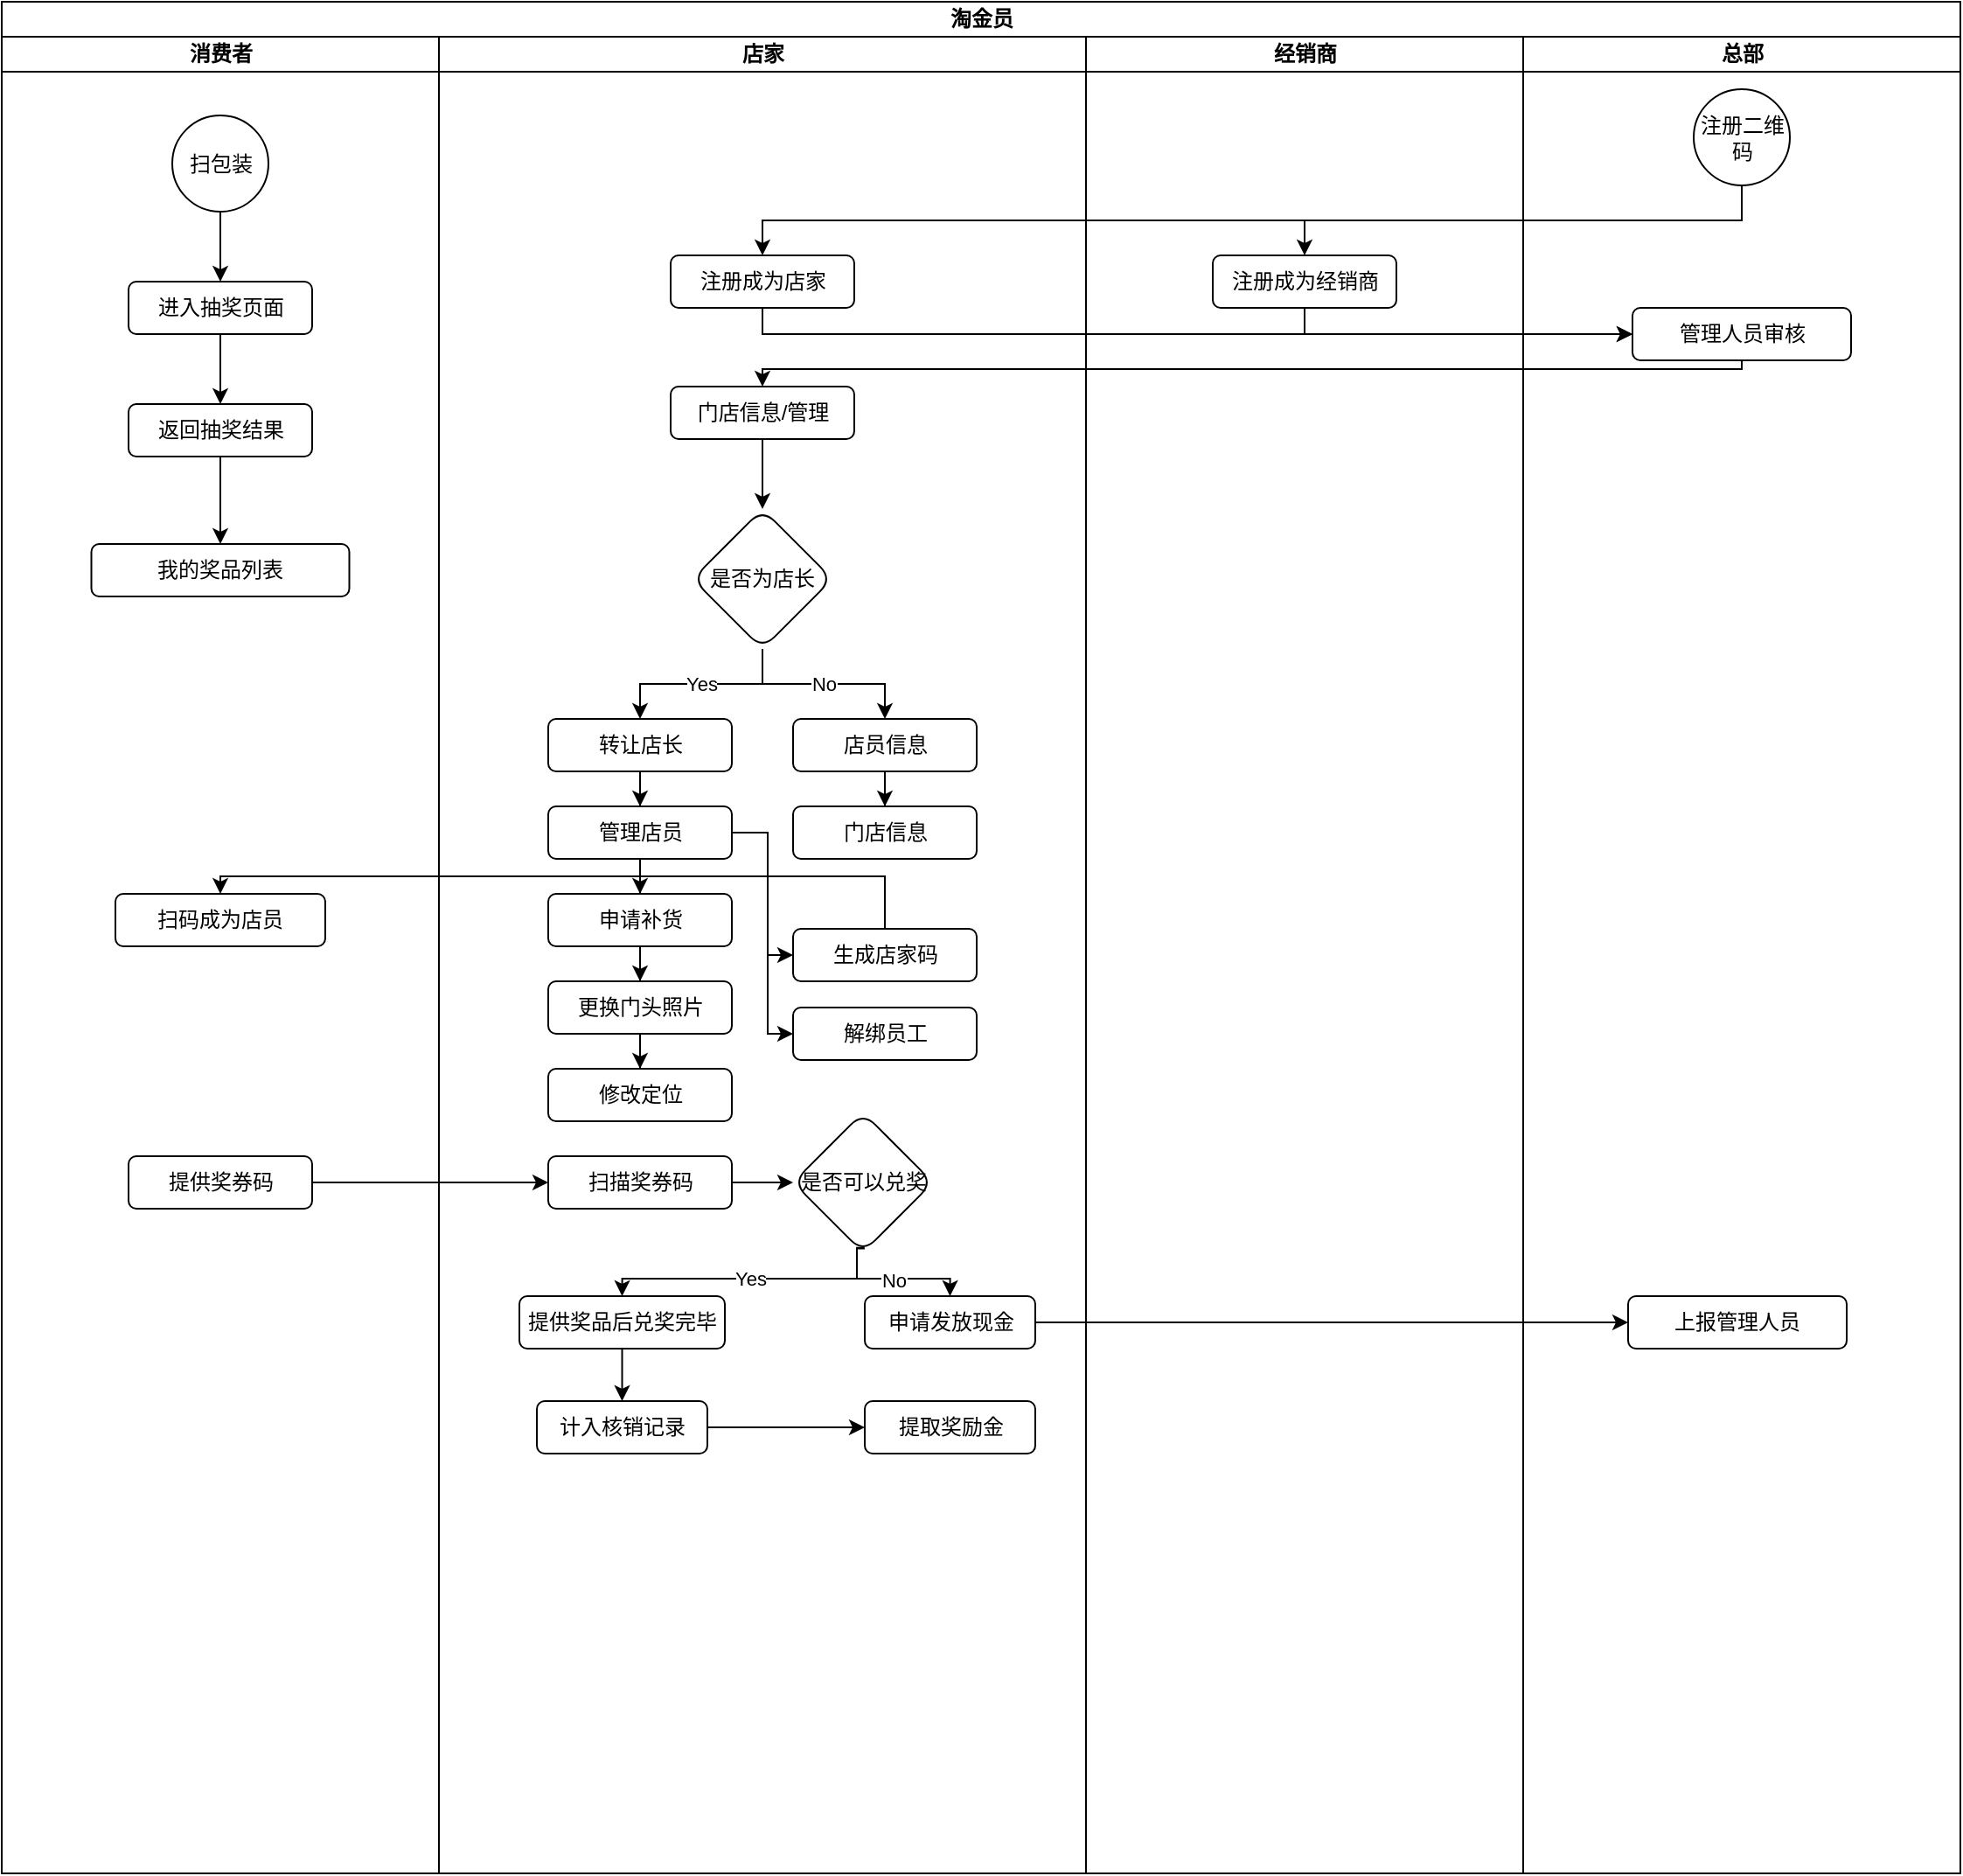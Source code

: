 <mxfile version="21.5.1" type="github">
  <diagram name="第 1 页" id="U_sjuf_lWmJBDMzV499A">
    <mxGraphModel dx="1756" dy="1619" grid="1" gridSize="10" guides="1" tooltips="1" connect="1" arrows="1" fold="1" page="1" pageScale="1" pageWidth="827" pageHeight="1169" math="0" shadow="0">
      <root>
        <mxCell id="0" />
        <mxCell id="1" parent="0" />
        <mxCell id="Er62Z0cQib9WhrHs04Ta-1" value="淘金员" style="swimlane;childLayout=stackLayout;resizeParent=1;resizeParentMax=0;startSize=20;html=1;" parent="1" vertex="1">
          <mxGeometry x="-60" y="-30" width="1120" height="1070" as="geometry" />
        </mxCell>
        <mxCell id="Er62Z0cQib9WhrHs04Ta-2" value="消费者" style="swimlane;startSize=20;html=1;" parent="Er62Z0cQib9WhrHs04Ta-1" vertex="1">
          <mxGeometry y="20" width="250" height="1050" as="geometry" />
        </mxCell>
        <mxCell id="Er62Z0cQib9WhrHs04Ta-19" value="" style="edgeStyle=orthogonalEdgeStyle;rounded=0;orthogonalLoop=1;jettySize=auto;html=1;" parent="Er62Z0cQib9WhrHs04Ta-2" source="Er62Z0cQib9WhrHs04Ta-17" target="Er62Z0cQib9WhrHs04Ta-18" edge="1">
          <mxGeometry relative="1" as="geometry" />
        </mxCell>
        <mxCell id="Er62Z0cQib9WhrHs04Ta-17" value="扫包装" style="ellipse;whiteSpace=wrap;html=1;aspect=fixed;" parent="Er62Z0cQib9WhrHs04Ta-2" vertex="1">
          <mxGeometry x="97.5" y="45" width="55" height="55" as="geometry" />
        </mxCell>
        <mxCell id="Er62Z0cQib9WhrHs04Ta-21" value="" style="edgeStyle=orthogonalEdgeStyle;rounded=0;orthogonalLoop=1;jettySize=auto;html=1;" parent="Er62Z0cQib9WhrHs04Ta-2" source="Er62Z0cQib9WhrHs04Ta-18" target="Er62Z0cQib9WhrHs04Ta-20" edge="1">
          <mxGeometry relative="1" as="geometry" />
        </mxCell>
        <mxCell id="Er62Z0cQib9WhrHs04Ta-18" value="进入抽奖页面" style="rounded=1;whiteSpace=wrap;html=1;" parent="Er62Z0cQib9WhrHs04Ta-2" vertex="1">
          <mxGeometry x="72.5" y="140" width="105" height="30" as="geometry" />
        </mxCell>
        <mxCell id="wWsz9UDtGzaw-BMOfdtV-25" style="edgeStyle=orthogonalEdgeStyle;rounded=0;orthogonalLoop=1;jettySize=auto;html=1;exitX=0.5;exitY=1;exitDx=0;exitDy=0;entryX=0.5;entryY=0;entryDx=0;entryDy=0;" edge="1" parent="Er62Z0cQib9WhrHs04Ta-2" source="Er62Z0cQib9WhrHs04Ta-20" target="wWsz9UDtGzaw-BMOfdtV-24">
          <mxGeometry relative="1" as="geometry" />
        </mxCell>
        <mxCell id="Er62Z0cQib9WhrHs04Ta-20" value="返回抽奖结果" style="rounded=1;whiteSpace=wrap;html=1;" parent="Er62Z0cQib9WhrHs04Ta-2" vertex="1">
          <mxGeometry x="72.5" y="210" width="105" height="30" as="geometry" />
        </mxCell>
        <mxCell id="dmZfvVokt4QQ__Cv-UdC-68" value="扫码成为店员" style="rounded=1;whiteSpace=wrap;html=1;" parent="Er62Z0cQib9WhrHs04Ta-2" vertex="1">
          <mxGeometry x="65" y="490" width="120" height="30" as="geometry" />
        </mxCell>
        <mxCell id="wWsz9UDtGzaw-BMOfdtV-10" value="提供奖券码" style="rounded=1;whiteSpace=wrap;html=1;" vertex="1" parent="Er62Z0cQib9WhrHs04Ta-2">
          <mxGeometry x="72.5" y="640" width="105" height="30" as="geometry" />
        </mxCell>
        <mxCell id="wWsz9UDtGzaw-BMOfdtV-24" value="我的奖品列表" style="rounded=1;whiteSpace=wrap;html=1;" vertex="1" parent="Er62Z0cQib9WhrHs04Ta-2">
          <mxGeometry x="51.25" y="290" width="147.5" height="30" as="geometry" />
        </mxCell>
        <mxCell id="Er62Z0cQib9WhrHs04Ta-3" value="店家" style="swimlane;startSize=20;html=1;" parent="Er62Z0cQib9WhrHs04Ta-1" vertex="1">
          <mxGeometry x="250" y="20" width="370" height="1050" as="geometry" />
        </mxCell>
        <mxCell id="dmZfvVokt4QQ__Cv-UdC-14" value="注册成为店家" style="rounded=1;whiteSpace=wrap;html=1;" parent="Er62Z0cQib9WhrHs04Ta-3" vertex="1">
          <mxGeometry x="132.5" y="125" width="105" height="30" as="geometry" />
        </mxCell>
        <mxCell id="wWsz9UDtGzaw-BMOfdtV-5" style="edgeStyle=orthogonalEdgeStyle;rounded=0;orthogonalLoop=1;jettySize=auto;html=1;exitX=0.5;exitY=1;exitDx=0;exitDy=0;entryX=0.5;entryY=0;entryDx=0;entryDy=0;" edge="1" parent="Er62Z0cQib9WhrHs04Ta-3" source="dmZfvVokt4QQ__Cv-UdC-25" target="dmZfvVokt4QQ__Cv-UdC-35">
          <mxGeometry relative="1" as="geometry" />
        </mxCell>
        <mxCell id="dmZfvVokt4QQ__Cv-UdC-25" value="门店信息/管理" style="rounded=1;whiteSpace=wrap;html=1;" parent="Er62Z0cQib9WhrHs04Ta-3" vertex="1">
          <mxGeometry x="132.5" y="200" width="105" height="30" as="geometry" />
        </mxCell>
        <mxCell id="dmZfvVokt4QQ__Cv-UdC-38" value="Yes" style="edgeStyle=orthogonalEdgeStyle;rounded=0;orthogonalLoop=1;jettySize=auto;html=1;exitX=0.5;exitY=1;exitDx=0;exitDy=0;" parent="Er62Z0cQib9WhrHs04Ta-3" source="dmZfvVokt4QQ__Cv-UdC-35" target="dmZfvVokt4QQ__Cv-UdC-37" edge="1">
          <mxGeometry relative="1" as="geometry">
            <mxPoint x="238" y="360" as="sourcePoint" />
          </mxGeometry>
        </mxCell>
        <mxCell id="dmZfvVokt4QQ__Cv-UdC-56" value="No" style="edgeStyle=orthogonalEdgeStyle;rounded=0;orthogonalLoop=1;jettySize=auto;html=1;exitX=0.5;exitY=1;exitDx=0;exitDy=0;entryX=0.5;entryY=0;entryDx=0;entryDy=0;" parent="Er62Z0cQib9WhrHs04Ta-3" source="dmZfvVokt4QQ__Cv-UdC-35" target="dmZfvVokt4QQ__Cv-UdC-54" edge="1">
          <mxGeometry relative="1" as="geometry" />
        </mxCell>
        <mxCell id="dmZfvVokt4QQ__Cv-UdC-35" value="是否为店长" style="rhombus;whiteSpace=wrap;html=1;rounded=1;" parent="Er62Z0cQib9WhrHs04Ta-3" vertex="1">
          <mxGeometry x="145" y="270" width="80" height="80" as="geometry" />
        </mxCell>
        <mxCell id="dmZfvVokt4QQ__Cv-UdC-40" value="" style="edgeStyle=orthogonalEdgeStyle;rounded=0;orthogonalLoop=1;jettySize=auto;html=1;" parent="Er62Z0cQib9WhrHs04Ta-3" source="dmZfvVokt4QQ__Cv-UdC-37" target="dmZfvVokt4QQ__Cv-UdC-39" edge="1">
          <mxGeometry relative="1" as="geometry" />
        </mxCell>
        <mxCell id="dmZfvVokt4QQ__Cv-UdC-37" value="转让店长" style="whiteSpace=wrap;html=1;rounded=1;" parent="Er62Z0cQib9WhrHs04Ta-3" vertex="1">
          <mxGeometry x="62.5" y="390" width="105" height="30" as="geometry" />
        </mxCell>
        <mxCell id="dmZfvVokt4QQ__Cv-UdC-42" value="" style="edgeStyle=orthogonalEdgeStyle;rounded=0;orthogonalLoop=1;jettySize=auto;html=1;" parent="Er62Z0cQib9WhrHs04Ta-3" source="dmZfvVokt4QQ__Cv-UdC-39" target="dmZfvVokt4QQ__Cv-UdC-41" edge="1">
          <mxGeometry relative="1" as="geometry" />
        </mxCell>
        <mxCell id="dmZfvVokt4QQ__Cv-UdC-66" style="edgeStyle=orthogonalEdgeStyle;rounded=0;orthogonalLoop=1;jettySize=auto;html=1;exitX=1;exitY=0.5;exitDx=0;exitDy=0;entryX=0;entryY=0.5;entryDx=0;entryDy=0;" parent="Er62Z0cQib9WhrHs04Ta-3" source="dmZfvVokt4QQ__Cv-UdC-39" target="dmZfvVokt4QQ__Cv-UdC-67" edge="1">
          <mxGeometry relative="1" as="geometry">
            <mxPoint x="190" y="560" as="targetPoint" />
            <Array as="points">
              <mxPoint x="188" y="455" />
              <mxPoint x="188" y="525" />
            </Array>
          </mxGeometry>
        </mxCell>
        <mxCell id="dmZfvVokt4QQ__Cv-UdC-72" style="edgeStyle=orthogonalEdgeStyle;rounded=0;orthogonalLoop=1;jettySize=auto;html=1;exitX=1;exitY=0.5;exitDx=0;exitDy=0;entryX=0;entryY=0.5;entryDx=0;entryDy=0;" parent="Er62Z0cQib9WhrHs04Ta-3" source="dmZfvVokt4QQ__Cv-UdC-39" target="dmZfvVokt4QQ__Cv-UdC-71" edge="1">
          <mxGeometry relative="1" as="geometry">
            <Array as="points">
              <mxPoint x="188" y="455" />
              <mxPoint x="188" y="570" />
            </Array>
          </mxGeometry>
        </mxCell>
        <mxCell id="dmZfvVokt4QQ__Cv-UdC-39" value="管理店员" style="whiteSpace=wrap;html=1;rounded=1;" parent="Er62Z0cQib9WhrHs04Ta-3" vertex="1">
          <mxGeometry x="62.5" y="440" width="105" height="30" as="geometry" />
        </mxCell>
        <mxCell id="dmZfvVokt4QQ__Cv-UdC-50" value="" style="edgeStyle=orthogonalEdgeStyle;rounded=0;orthogonalLoop=1;jettySize=auto;html=1;" parent="Er62Z0cQib9WhrHs04Ta-3" source="dmZfvVokt4QQ__Cv-UdC-41" target="dmZfvVokt4QQ__Cv-UdC-49" edge="1">
          <mxGeometry relative="1" as="geometry" />
        </mxCell>
        <mxCell id="dmZfvVokt4QQ__Cv-UdC-41" value="申请补货" style="whiteSpace=wrap;html=1;rounded=1;" parent="Er62Z0cQib9WhrHs04Ta-3" vertex="1">
          <mxGeometry x="62.5" y="490" width="105" height="30" as="geometry" />
        </mxCell>
        <mxCell id="dmZfvVokt4QQ__Cv-UdC-52" value="" style="edgeStyle=orthogonalEdgeStyle;rounded=0;orthogonalLoop=1;jettySize=auto;html=1;" parent="Er62Z0cQib9WhrHs04Ta-3" source="dmZfvVokt4QQ__Cv-UdC-49" target="dmZfvVokt4QQ__Cv-UdC-51" edge="1">
          <mxGeometry relative="1" as="geometry" />
        </mxCell>
        <mxCell id="dmZfvVokt4QQ__Cv-UdC-49" value="更换门头照片" style="whiteSpace=wrap;html=1;rounded=1;" parent="Er62Z0cQib9WhrHs04Ta-3" vertex="1">
          <mxGeometry x="62.5" y="540" width="105" height="30" as="geometry" />
        </mxCell>
        <mxCell id="dmZfvVokt4QQ__Cv-UdC-51" value="修改定位" style="whiteSpace=wrap;html=1;rounded=1;" parent="Er62Z0cQib9WhrHs04Ta-3" vertex="1">
          <mxGeometry x="62.5" y="590" width="105" height="30" as="geometry" />
        </mxCell>
        <mxCell id="dmZfvVokt4QQ__Cv-UdC-58" value="" style="edgeStyle=orthogonalEdgeStyle;rounded=0;orthogonalLoop=1;jettySize=auto;html=1;" parent="Er62Z0cQib9WhrHs04Ta-3" source="dmZfvVokt4QQ__Cv-UdC-54" target="dmZfvVokt4QQ__Cv-UdC-57" edge="1">
          <mxGeometry relative="1" as="geometry" />
        </mxCell>
        <mxCell id="dmZfvVokt4QQ__Cv-UdC-54" value="店员信息" style="whiteSpace=wrap;html=1;rounded=1;" parent="Er62Z0cQib9WhrHs04Ta-3" vertex="1">
          <mxGeometry x="202.5" y="390" width="105" height="30" as="geometry" />
        </mxCell>
        <mxCell id="dmZfvVokt4QQ__Cv-UdC-57" value="门店信息" style="whiteSpace=wrap;html=1;rounded=1;" parent="Er62Z0cQib9WhrHs04Ta-3" vertex="1">
          <mxGeometry x="202.5" y="440" width="105" height="30" as="geometry" />
        </mxCell>
        <mxCell id="dmZfvVokt4QQ__Cv-UdC-67" value="生成店家码" style="whiteSpace=wrap;html=1;rounded=1;" parent="Er62Z0cQib9WhrHs04Ta-3" vertex="1">
          <mxGeometry x="202.5" y="510" width="105" height="30" as="geometry" />
        </mxCell>
        <mxCell id="dmZfvVokt4QQ__Cv-UdC-71" value="解绑员工" style="whiteSpace=wrap;html=1;rounded=1;" parent="Er62Z0cQib9WhrHs04Ta-3" vertex="1">
          <mxGeometry x="202.5" y="555" width="105" height="30" as="geometry" />
        </mxCell>
        <mxCell id="wWsz9UDtGzaw-BMOfdtV-15" style="edgeStyle=orthogonalEdgeStyle;rounded=0;orthogonalLoop=1;jettySize=auto;html=1;exitX=1;exitY=0.5;exitDx=0;exitDy=0;entryX=0;entryY=0.5;entryDx=0;entryDy=0;" edge="1" parent="Er62Z0cQib9WhrHs04Ta-3" source="wWsz9UDtGzaw-BMOfdtV-3" target="wWsz9UDtGzaw-BMOfdtV-16">
          <mxGeometry relative="1" as="geometry">
            <mxPoint x="220" y="660" as="targetPoint" />
          </mxGeometry>
        </mxCell>
        <mxCell id="wWsz9UDtGzaw-BMOfdtV-3" value="扫描奖券码" style="rounded=1;whiteSpace=wrap;html=1;" vertex="1" parent="Er62Z0cQib9WhrHs04Ta-3">
          <mxGeometry x="62.5" y="640" width="105" height="30" as="geometry" />
        </mxCell>
        <mxCell id="wWsz9UDtGzaw-BMOfdtV-23" value="Yes" style="edgeStyle=orthogonalEdgeStyle;rounded=0;orthogonalLoop=1;jettySize=auto;html=1;exitX=0.51;exitY=0.967;exitDx=0;exitDy=0;entryX=0.5;entryY=0;entryDx=0;entryDy=0;exitPerimeter=0;" edge="1" parent="Er62Z0cQib9WhrHs04Ta-3" source="wWsz9UDtGzaw-BMOfdtV-16" target="wWsz9UDtGzaw-BMOfdtV-21">
          <mxGeometry relative="1" as="geometry">
            <mxPoint x="238.5" y="695" as="sourcePoint" />
            <Array as="points">
              <mxPoint x="239" y="692" />
              <mxPoint x="239" y="710" />
              <mxPoint x="105" y="710" />
            </Array>
          </mxGeometry>
        </mxCell>
        <mxCell id="wWsz9UDtGzaw-BMOfdtV-30" style="edgeStyle=orthogonalEdgeStyle;rounded=0;orthogonalLoop=1;jettySize=auto;html=1;exitX=0.512;exitY=0.972;exitDx=0;exitDy=0;entryX=0.5;entryY=0;entryDx=0;entryDy=0;exitPerimeter=0;" edge="1" parent="Er62Z0cQib9WhrHs04Ta-3" source="wWsz9UDtGzaw-BMOfdtV-16" target="wWsz9UDtGzaw-BMOfdtV-27">
          <mxGeometry relative="1" as="geometry">
            <mxPoint x="238.5" y="695" as="sourcePoint" />
            <Array as="points">
              <mxPoint x="239" y="693" />
              <mxPoint x="239" y="710" />
              <mxPoint x="292" y="710" />
            </Array>
          </mxGeometry>
        </mxCell>
        <mxCell id="wWsz9UDtGzaw-BMOfdtV-31" value="No" style="edgeLabel;html=1;align=center;verticalAlign=middle;resizable=0;points=[];" vertex="1" connectable="0" parent="wWsz9UDtGzaw-BMOfdtV-30">
          <mxGeometry x="-0.01" y="-1" relative="1" as="geometry">
            <mxPoint as="offset" />
          </mxGeometry>
        </mxCell>
        <mxCell id="wWsz9UDtGzaw-BMOfdtV-16" value="是否可以兑奖" style="rhombus;whiteSpace=wrap;html=1;rounded=1;" vertex="1" parent="Er62Z0cQib9WhrHs04Ta-3">
          <mxGeometry x="202.5" y="615" width="80" height="80" as="geometry" />
        </mxCell>
        <mxCell id="wWsz9UDtGzaw-BMOfdtV-39" style="edgeStyle=orthogonalEdgeStyle;rounded=0;orthogonalLoop=1;jettySize=auto;html=1;exitX=0.5;exitY=1;exitDx=0;exitDy=0;entryX=0.5;entryY=0;entryDx=0;entryDy=0;" edge="1" parent="Er62Z0cQib9WhrHs04Ta-3" source="wWsz9UDtGzaw-BMOfdtV-21" target="wWsz9UDtGzaw-BMOfdtV-36">
          <mxGeometry relative="1" as="geometry" />
        </mxCell>
        <mxCell id="wWsz9UDtGzaw-BMOfdtV-21" value="提供奖品后兑奖完毕" style="rounded=1;whiteSpace=wrap;html=1;" vertex="1" parent="Er62Z0cQib9WhrHs04Ta-3">
          <mxGeometry x="46" y="720" width="117.5" height="30" as="geometry" />
        </mxCell>
        <mxCell id="wWsz9UDtGzaw-BMOfdtV-27" value="申请发放现金" style="rounded=1;whiteSpace=wrap;html=1;" vertex="1" parent="Er62Z0cQib9WhrHs04Ta-3">
          <mxGeometry x="243.5" y="720" width="97.5" height="30" as="geometry" />
        </mxCell>
        <mxCell id="wWsz9UDtGzaw-BMOfdtV-40" style="edgeStyle=orthogonalEdgeStyle;rounded=0;orthogonalLoop=1;jettySize=auto;html=1;exitX=1;exitY=0.5;exitDx=0;exitDy=0;entryX=0;entryY=0.5;entryDx=0;entryDy=0;" edge="1" parent="Er62Z0cQib9WhrHs04Ta-3" source="wWsz9UDtGzaw-BMOfdtV-36" target="wWsz9UDtGzaw-BMOfdtV-37">
          <mxGeometry relative="1" as="geometry" />
        </mxCell>
        <mxCell id="wWsz9UDtGzaw-BMOfdtV-36" value="计入核销记录" style="rounded=1;whiteSpace=wrap;html=1;" vertex="1" parent="Er62Z0cQib9WhrHs04Ta-3">
          <mxGeometry x="56" y="780" width="97.5" height="30" as="geometry" />
        </mxCell>
        <mxCell id="wWsz9UDtGzaw-BMOfdtV-37" value="提取奖励金" style="rounded=1;whiteSpace=wrap;html=1;" vertex="1" parent="Er62Z0cQib9WhrHs04Ta-3">
          <mxGeometry x="243.5" y="780" width="97.5" height="30" as="geometry" />
        </mxCell>
        <mxCell id="Er62Z0cQib9WhrHs04Ta-4" value="经销商" style="swimlane;startSize=20;html=1;" parent="Er62Z0cQib9WhrHs04Ta-1" vertex="1">
          <mxGeometry x="620" y="20" width="250" height="1050" as="geometry" />
        </mxCell>
        <mxCell id="dmZfvVokt4QQ__Cv-UdC-16" value="注册成为经销商" style="rounded=1;whiteSpace=wrap;html=1;" parent="Er62Z0cQib9WhrHs04Ta-4" vertex="1">
          <mxGeometry x="72.5" y="125" width="105" height="30" as="geometry" />
        </mxCell>
        <mxCell id="dmZfvVokt4QQ__Cv-UdC-15" style="edgeStyle=orthogonalEdgeStyle;rounded=0;orthogonalLoop=1;jettySize=auto;html=1;exitX=0.5;exitY=1;exitDx=0;exitDy=0;entryX=0.5;entryY=0;entryDx=0;entryDy=0;" parent="Er62Z0cQib9WhrHs04Ta-1" source="dmZfvVokt4QQ__Cv-UdC-11" target="dmZfvVokt4QQ__Cv-UdC-14" edge="1">
          <mxGeometry relative="1" as="geometry" />
        </mxCell>
        <mxCell id="dmZfvVokt4QQ__Cv-UdC-17" style="edgeStyle=orthogonalEdgeStyle;rounded=0;orthogonalLoop=1;jettySize=auto;html=1;exitX=0.5;exitY=1;exitDx=0;exitDy=0;entryX=0.5;entryY=0;entryDx=0;entryDy=0;" parent="Er62Z0cQib9WhrHs04Ta-1" source="dmZfvVokt4QQ__Cv-UdC-11" target="dmZfvVokt4QQ__Cv-UdC-16" edge="1">
          <mxGeometry relative="1" as="geometry" />
        </mxCell>
        <mxCell id="dmZfvVokt4QQ__Cv-UdC-23" style="edgeStyle=orthogonalEdgeStyle;rounded=0;orthogonalLoop=1;jettySize=auto;html=1;exitX=0.5;exitY=1;exitDx=0;exitDy=0;entryX=0;entryY=0.5;entryDx=0;entryDy=0;" parent="Er62Z0cQib9WhrHs04Ta-1" source="dmZfvVokt4QQ__Cv-UdC-16" target="dmZfvVokt4QQ__Cv-UdC-21" edge="1">
          <mxGeometry relative="1" as="geometry">
            <Array as="points">
              <mxPoint x="745" y="190" />
              <mxPoint x="933" y="190" />
            </Array>
          </mxGeometry>
        </mxCell>
        <mxCell id="dmZfvVokt4QQ__Cv-UdC-24" style="edgeStyle=orthogonalEdgeStyle;rounded=0;orthogonalLoop=1;jettySize=auto;html=1;exitX=0.5;exitY=1;exitDx=0;exitDy=0;entryX=0;entryY=0.5;entryDx=0;entryDy=0;" parent="Er62Z0cQib9WhrHs04Ta-1" source="dmZfvVokt4QQ__Cv-UdC-14" target="dmZfvVokt4QQ__Cv-UdC-21" edge="1">
          <mxGeometry relative="1" as="geometry">
            <Array as="points">
              <mxPoint x="435" y="190" />
              <mxPoint x="933" y="190" />
            </Array>
          </mxGeometry>
        </mxCell>
        <mxCell id="dmZfvVokt4QQ__Cv-UdC-4" value="总部" style="swimlane;startSize=20;html=1;" parent="Er62Z0cQib9WhrHs04Ta-1" vertex="1">
          <mxGeometry x="870" y="20" width="250" height="1050" as="geometry" />
        </mxCell>
        <mxCell id="dmZfvVokt4QQ__Cv-UdC-11" value="注册二维码" style="ellipse;whiteSpace=wrap;html=1;aspect=fixed;" parent="dmZfvVokt4QQ__Cv-UdC-4" vertex="1">
          <mxGeometry x="97.5" y="30" width="55" height="55" as="geometry" />
        </mxCell>
        <mxCell id="dmZfvVokt4QQ__Cv-UdC-21" value="管理人员审核" style="rounded=1;whiteSpace=wrap;html=1;" parent="dmZfvVokt4QQ__Cv-UdC-4" vertex="1">
          <mxGeometry x="62.5" y="155" width="125" height="30" as="geometry" />
        </mxCell>
        <mxCell id="wWsz9UDtGzaw-BMOfdtV-33" value="上报管理人员" style="rounded=1;whiteSpace=wrap;html=1;" vertex="1" parent="dmZfvVokt4QQ__Cv-UdC-4">
          <mxGeometry x="60" y="720" width="125" height="30" as="geometry" />
        </mxCell>
        <mxCell id="dmZfvVokt4QQ__Cv-UdC-65" style="edgeStyle=orthogonalEdgeStyle;rounded=0;orthogonalLoop=1;jettySize=auto;html=1;exitX=0.5;exitY=1;exitDx=0;exitDy=0;entryX=0.5;entryY=0;entryDx=0;entryDy=0;" parent="Er62Z0cQib9WhrHs04Ta-1" source="dmZfvVokt4QQ__Cv-UdC-21" target="dmZfvVokt4QQ__Cv-UdC-25" edge="1">
          <mxGeometry relative="1" as="geometry">
            <Array as="points">
              <mxPoint x="995" y="210" />
              <mxPoint x="435" y="210" />
            </Array>
          </mxGeometry>
        </mxCell>
        <mxCell id="wWsz9UDtGzaw-BMOfdtV-2" style="edgeStyle=orthogonalEdgeStyle;rounded=0;orthogonalLoop=1;jettySize=auto;html=1;exitX=0.5;exitY=0;exitDx=0;exitDy=0;entryX=0.5;entryY=0;entryDx=0;entryDy=0;" edge="1" parent="Er62Z0cQib9WhrHs04Ta-1" source="dmZfvVokt4QQ__Cv-UdC-67" target="dmZfvVokt4QQ__Cv-UdC-68">
          <mxGeometry relative="1" as="geometry">
            <Array as="points">
              <mxPoint x="505" y="500" />
              <mxPoint x="125" y="500" />
            </Array>
          </mxGeometry>
        </mxCell>
        <mxCell id="wWsz9UDtGzaw-BMOfdtV-12" style="edgeStyle=orthogonalEdgeStyle;rounded=0;orthogonalLoop=1;jettySize=auto;html=1;exitX=1;exitY=0.5;exitDx=0;exitDy=0;entryX=0;entryY=0.5;entryDx=0;entryDy=0;" edge="1" parent="Er62Z0cQib9WhrHs04Ta-1" source="wWsz9UDtGzaw-BMOfdtV-10" target="wWsz9UDtGzaw-BMOfdtV-3">
          <mxGeometry relative="1" as="geometry" />
        </mxCell>
        <mxCell id="wWsz9UDtGzaw-BMOfdtV-34" style="edgeStyle=orthogonalEdgeStyle;rounded=0;orthogonalLoop=1;jettySize=auto;html=1;exitX=1;exitY=0.5;exitDx=0;exitDy=0;entryX=0;entryY=0.5;entryDx=0;entryDy=0;" edge="1" parent="Er62Z0cQib9WhrHs04Ta-1" source="wWsz9UDtGzaw-BMOfdtV-27" target="wWsz9UDtGzaw-BMOfdtV-33">
          <mxGeometry relative="1" as="geometry" />
        </mxCell>
      </root>
    </mxGraphModel>
  </diagram>
</mxfile>
